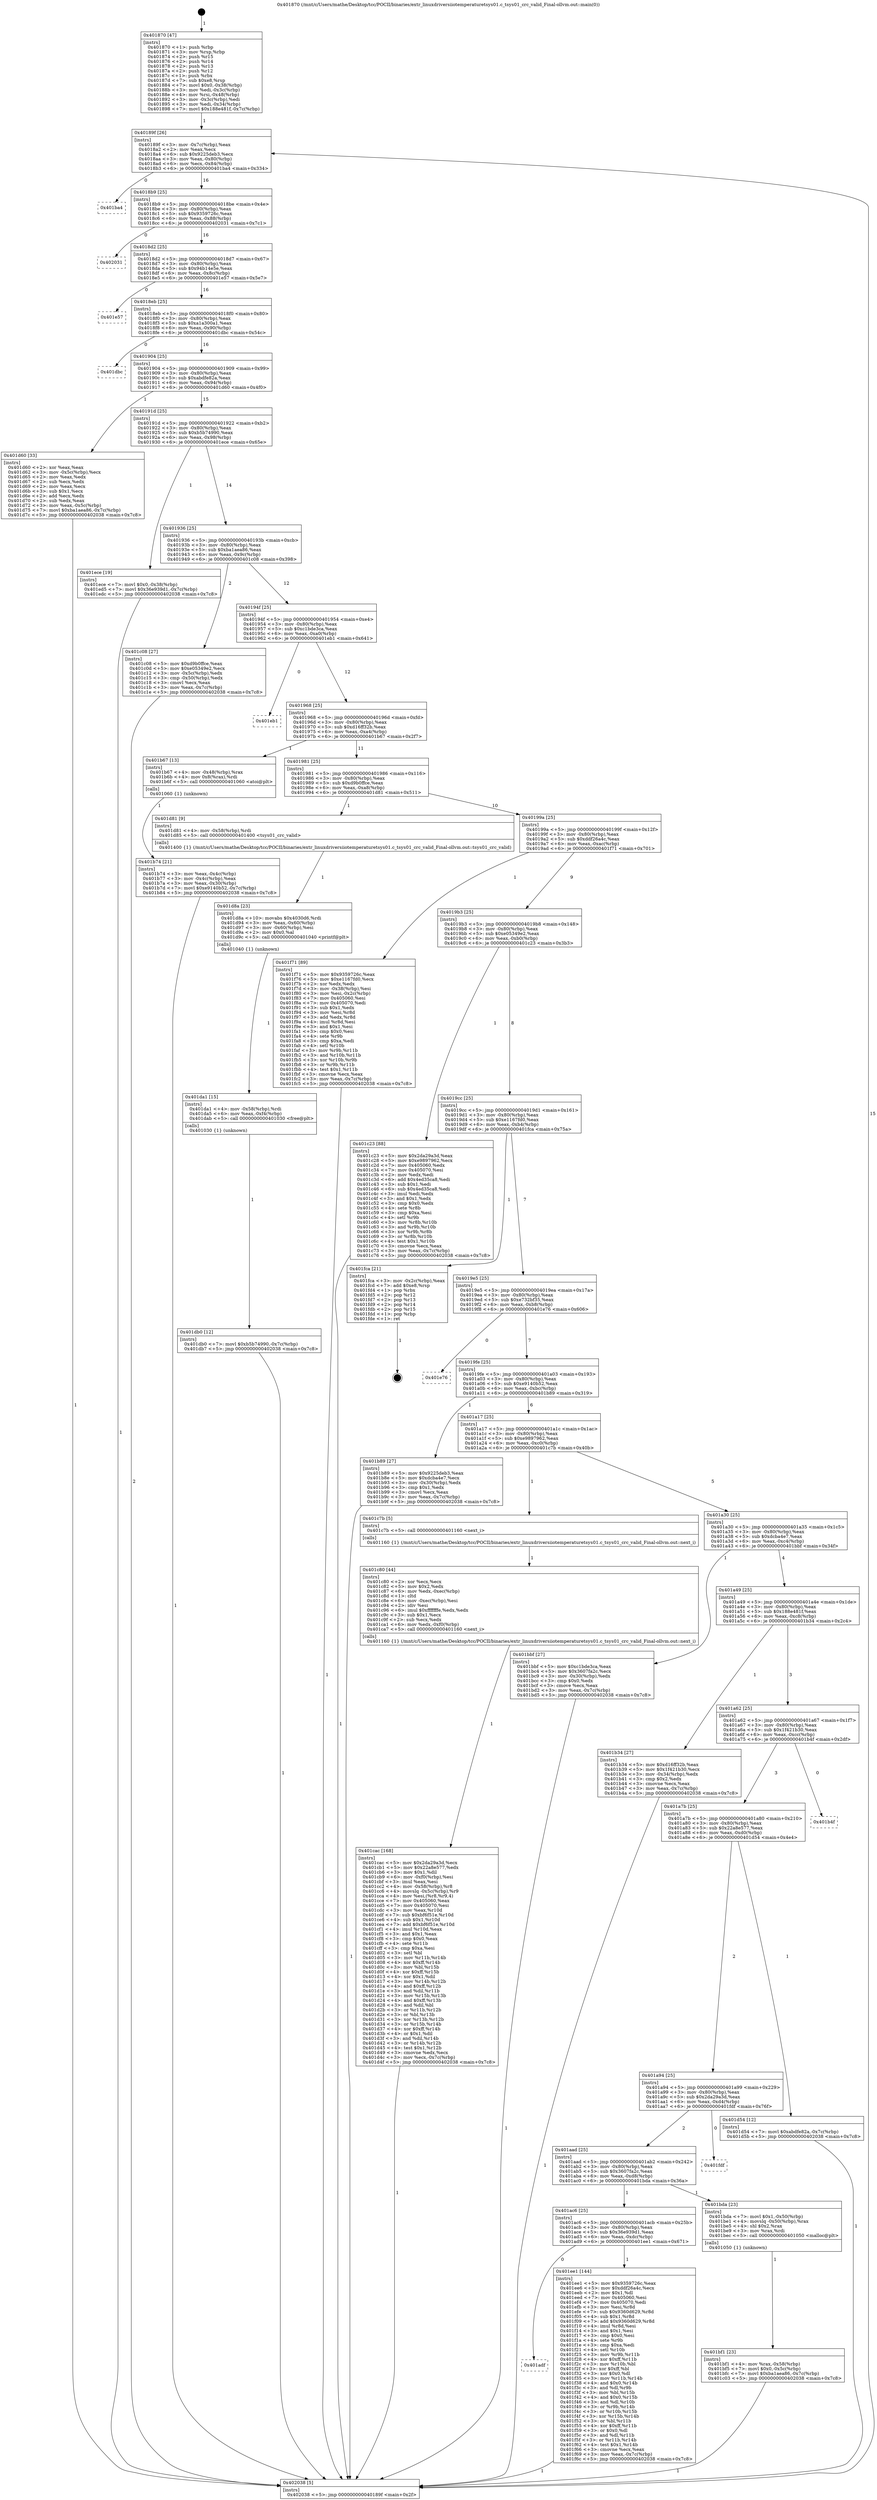 digraph "0x401870" {
  label = "0x401870 (/mnt/c/Users/mathe/Desktop/tcc/POCII/binaries/extr_linuxdriversiiotemperaturetsys01.c_tsys01_crc_valid_Final-ollvm.out::main(0))"
  labelloc = "t"
  node[shape=record]

  Entry [label="",width=0.3,height=0.3,shape=circle,fillcolor=black,style=filled]
  "0x40189f" [label="{
     0x40189f [26]\l
     | [instrs]\l
     &nbsp;&nbsp;0x40189f \<+3\>: mov -0x7c(%rbp),%eax\l
     &nbsp;&nbsp;0x4018a2 \<+2\>: mov %eax,%ecx\l
     &nbsp;&nbsp;0x4018a4 \<+6\>: sub $0x9225deb3,%ecx\l
     &nbsp;&nbsp;0x4018aa \<+3\>: mov %eax,-0x80(%rbp)\l
     &nbsp;&nbsp;0x4018ad \<+6\>: mov %ecx,-0x84(%rbp)\l
     &nbsp;&nbsp;0x4018b3 \<+6\>: je 0000000000401ba4 \<main+0x334\>\l
  }"]
  "0x401ba4" [label="{
     0x401ba4\l
  }", style=dashed]
  "0x4018b9" [label="{
     0x4018b9 [25]\l
     | [instrs]\l
     &nbsp;&nbsp;0x4018b9 \<+5\>: jmp 00000000004018be \<main+0x4e\>\l
     &nbsp;&nbsp;0x4018be \<+3\>: mov -0x80(%rbp),%eax\l
     &nbsp;&nbsp;0x4018c1 \<+5\>: sub $0x9359726c,%eax\l
     &nbsp;&nbsp;0x4018c6 \<+6\>: mov %eax,-0x88(%rbp)\l
     &nbsp;&nbsp;0x4018cc \<+6\>: je 0000000000402031 \<main+0x7c1\>\l
  }"]
  Exit [label="",width=0.3,height=0.3,shape=circle,fillcolor=black,style=filled,peripheries=2]
  "0x402031" [label="{
     0x402031\l
  }", style=dashed]
  "0x4018d2" [label="{
     0x4018d2 [25]\l
     | [instrs]\l
     &nbsp;&nbsp;0x4018d2 \<+5\>: jmp 00000000004018d7 \<main+0x67\>\l
     &nbsp;&nbsp;0x4018d7 \<+3\>: mov -0x80(%rbp),%eax\l
     &nbsp;&nbsp;0x4018da \<+5\>: sub $0x94b14e5e,%eax\l
     &nbsp;&nbsp;0x4018df \<+6\>: mov %eax,-0x8c(%rbp)\l
     &nbsp;&nbsp;0x4018e5 \<+6\>: je 0000000000401e57 \<main+0x5e7\>\l
  }"]
  "0x401adf" [label="{
     0x401adf\l
  }", style=dashed]
  "0x401e57" [label="{
     0x401e57\l
  }", style=dashed]
  "0x4018eb" [label="{
     0x4018eb [25]\l
     | [instrs]\l
     &nbsp;&nbsp;0x4018eb \<+5\>: jmp 00000000004018f0 \<main+0x80\>\l
     &nbsp;&nbsp;0x4018f0 \<+3\>: mov -0x80(%rbp),%eax\l
     &nbsp;&nbsp;0x4018f3 \<+5\>: sub $0xa1a300a1,%eax\l
     &nbsp;&nbsp;0x4018f8 \<+6\>: mov %eax,-0x90(%rbp)\l
     &nbsp;&nbsp;0x4018fe \<+6\>: je 0000000000401dbc \<main+0x54c\>\l
  }"]
  "0x401ee1" [label="{
     0x401ee1 [144]\l
     | [instrs]\l
     &nbsp;&nbsp;0x401ee1 \<+5\>: mov $0x9359726c,%eax\l
     &nbsp;&nbsp;0x401ee6 \<+5\>: mov $0xddf26a4c,%ecx\l
     &nbsp;&nbsp;0x401eeb \<+2\>: mov $0x1,%dl\l
     &nbsp;&nbsp;0x401eed \<+7\>: mov 0x405060,%esi\l
     &nbsp;&nbsp;0x401ef4 \<+7\>: mov 0x405070,%edi\l
     &nbsp;&nbsp;0x401efb \<+3\>: mov %esi,%r8d\l
     &nbsp;&nbsp;0x401efe \<+7\>: sub $0x9360d629,%r8d\l
     &nbsp;&nbsp;0x401f05 \<+4\>: sub $0x1,%r8d\l
     &nbsp;&nbsp;0x401f09 \<+7\>: add $0x9360d629,%r8d\l
     &nbsp;&nbsp;0x401f10 \<+4\>: imul %r8d,%esi\l
     &nbsp;&nbsp;0x401f14 \<+3\>: and $0x1,%esi\l
     &nbsp;&nbsp;0x401f17 \<+3\>: cmp $0x0,%esi\l
     &nbsp;&nbsp;0x401f1a \<+4\>: sete %r9b\l
     &nbsp;&nbsp;0x401f1e \<+3\>: cmp $0xa,%edi\l
     &nbsp;&nbsp;0x401f21 \<+4\>: setl %r10b\l
     &nbsp;&nbsp;0x401f25 \<+3\>: mov %r9b,%r11b\l
     &nbsp;&nbsp;0x401f28 \<+4\>: xor $0xff,%r11b\l
     &nbsp;&nbsp;0x401f2c \<+3\>: mov %r10b,%bl\l
     &nbsp;&nbsp;0x401f2f \<+3\>: xor $0xff,%bl\l
     &nbsp;&nbsp;0x401f32 \<+3\>: xor $0x0,%dl\l
     &nbsp;&nbsp;0x401f35 \<+3\>: mov %r11b,%r14b\l
     &nbsp;&nbsp;0x401f38 \<+4\>: and $0x0,%r14b\l
     &nbsp;&nbsp;0x401f3c \<+3\>: and %dl,%r9b\l
     &nbsp;&nbsp;0x401f3f \<+3\>: mov %bl,%r15b\l
     &nbsp;&nbsp;0x401f42 \<+4\>: and $0x0,%r15b\l
     &nbsp;&nbsp;0x401f46 \<+3\>: and %dl,%r10b\l
     &nbsp;&nbsp;0x401f49 \<+3\>: or %r9b,%r14b\l
     &nbsp;&nbsp;0x401f4c \<+3\>: or %r10b,%r15b\l
     &nbsp;&nbsp;0x401f4f \<+3\>: xor %r15b,%r14b\l
     &nbsp;&nbsp;0x401f52 \<+3\>: or %bl,%r11b\l
     &nbsp;&nbsp;0x401f55 \<+4\>: xor $0xff,%r11b\l
     &nbsp;&nbsp;0x401f59 \<+3\>: or $0x0,%dl\l
     &nbsp;&nbsp;0x401f5c \<+3\>: and %dl,%r11b\l
     &nbsp;&nbsp;0x401f5f \<+3\>: or %r11b,%r14b\l
     &nbsp;&nbsp;0x401f62 \<+4\>: test $0x1,%r14b\l
     &nbsp;&nbsp;0x401f66 \<+3\>: cmovne %ecx,%eax\l
     &nbsp;&nbsp;0x401f69 \<+3\>: mov %eax,-0x7c(%rbp)\l
     &nbsp;&nbsp;0x401f6c \<+5\>: jmp 0000000000402038 \<main+0x7c8\>\l
  }"]
  "0x401dbc" [label="{
     0x401dbc\l
  }", style=dashed]
  "0x401904" [label="{
     0x401904 [25]\l
     | [instrs]\l
     &nbsp;&nbsp;0x401904 \<+5\>: jmp 0000000000401909 \<main+0x99\>\l
     &nbsp;&nbsp;0x401909 \<+3\>: mov -0x80(%rbp),%eax\l
     &nbsp;&nbsp;0x40190c \<+5\>: sub $0xabdfe82a,%eax\l
     &nbsp;&nbsp;0x401911 \<+6\>: mov %eax,-0x94(%rbp)\l
     &nbsp;&nbsp;0x401917 \<+6\>: je 0000000000401d60 \<main+0x4f0\>\l
  }"]
  "0x401db0" [label="{
     0x401db0 [12]\l
     | [instrs]\l
     &nbsp;&nbsp;0x401db0 \<+7\>: movl $0xb5b74990,-0x7c(%rbp)\l
     &nbsp;&nbsp;0x401db7 \<+5\>: jmp 0000000000402038 \<main+0x7c8\>\l
  }"]
  "0x401d60" [label="{
     0x401d60 [33]\l
     | [instrs]\l
     &nbsp;&nbsp;0x401d60 \<+2\>: xor %eax,%eax\l
     &nbsp;&nbsp;0x401d62 \<+3\>: mov -0x5c(%rbp),%ecx\l
     &nbsp;&nbsp;0x401d65 \<+2\>: mov %eax,%edx\l
     &nbsp;&nbsp;0x401d67 \<+2\>: sub %ecx,%edx\l
     &nbsp;&nbsp;0x401d69 \<+2\>: mov %eax,%ecx\l
     &nbsp;&nbsp;0x401d6b \<+3\>: sub $0x1,%ecx\l
     &nbsp;&nbsp;0x401d6e \<+2\>: add %ecx,%edx\l
     &nbsp;&nbsp;0x401d70 \<+2\>: sub %edx,%eax\l
     &nbsp;&nbsp;0x401d72 \<+3\>: mov %eax,-0x5c(%rbp)\l
     &nbsp;&nbsp;0x401d75 \<+7\>: movl $0xba1aea86,-0x7c(%rbp)\l
     &nbsp;&nbsp;0x401d7c \<+5\>: jmp 0000000000402038 \<main+0x7c8\>\l
  }"]
  "0x40191d" [label="{
     0x40191d [25]\l
     | [instrs]\l
     &nbsp;&nbsp;0x40191d \<+5\>: jmp 0000000000401922 \<main+0xb2\>\l
     &nbsp;&nbsp;0x401922 \<+3\>: mov -0x80(%rbp),%eax\l
     &nbsp;&nbsp;0x401925 \<+5\>: sub $0xb5b74990,%eax\l
     &nbsp;&nbsp;0x40192a \<+6\>: mov %eax,-0x98(%rbp)\l
     &nbsp;&nbsp;0x401930 \<+6\>: je 0000000000401ece \<main+0x65e\>\l
  }"]
  "0x401da1" [label="{
     0x401da1 [15]\l
     | [instrs]\l
     &nbsp;&nbsp;0x401da1 \<+4\>: mov -0x58(%rbp),%rdi\l
     &nbsp;&nbsp;0x401da5 \<+6\>: mov %eax,-0xf4(%rbp)\l
     &nbsp;&nbsp;0x401dab \<+5\>: call 0000000000401030 \<free@plt\>\l
     | [calls]\l
     &nbsp;&nbsp;0x401030 \{1\} (unknown)\l
  }"]
  "0x401ece" [label="{
     0x401ece [19]\l
     | [instrs]\l
     &nbsp;&nbsp;0x401ece \<+7\>: movl $0x0,-0x38(%rbp)\l
     &nbsp;&nbsp;0x401ed5 \<+7\>: movl $0x36e939d1,-0x7c(%rbp)\l
     &nbsp;&nbsp;0x401edc \<+5\>: jmp 0000000000402038 \<main+0x7c8\>\l
  }"]
  "0x401936" [label="{
     0x401936 [25]\l
     | [instrs]\l
     &nbsp;&nbsp;0x401936 \<+5\>: jmp 000000000040193b \<main+0xcb\>\l
     &nbsp;&nbsp;0x40193b \<+3\>: mov -0x80(%rbp),%eax\l
     &nbsp;&nbsp;0x40193e \<+5\>: sub $0xba1aea86,%eax\l
     &nbsp;&nbsp;0x401943 \<+6\>: mov %eax,-0x9c(%rbp)\l
     &nbsp;&nbsp;0x401949 \<+6\>: je 0000000000401c08 \<main+0x398\>\l
  }"]
  "0x401d8a" [label="{
     0x401d8a [23]\l
     | [instrs]\l
     &nbsp;&nbsp;0x401d8a \<+10\>: movabs $0x4030d6,%rdi\l
     &nbsp;&nbsp;0x401d94 \<+3\>: mov %eax,-0x60(%rbp)\l
     &nbsp;&nbsp;0x401d97 \<+3\>: mov -0x60(%rbp),%esi\l
     &nbsp;&nbsp;0x401d9a \<+2\>: mov $0x0,%al\l
     &nbsp;&nbsp;0x401d9c \<+5\>: call 0000000000401040 \<printf@plt\>\l
     | [calls]\l
     &nbsp;&nbsp;0x401040 \{1\} (unknown)\l
  }"]
  "0x401c08" [label="{
     0x401c08 [27]\l
     | [instrs]\l
     &nbsp;&nbsp;0x401c08 \<+5\>: mov $0xd9b0ffce,%eax\l
     &nbsp;&nbsp;0x401c0d \<+5\>: mov $0xe05349e2,%ecx\l
     &nbsp;&nbsp;0x401c12 \<+3\>: mov -0x5c(%rbp),%edx\l
     &nbsp;&nbsp;0x401c15 \<+3\>: cmp -0x50(%rbp),%edx\l
     &nbsp;&nbsp;0x401c18 \<+3\>: cmovl %ecx,%eax\l
     &nbsp;&nbsp;0x401c1b \<+3\>: mov %eax,-0x7c(%rbp)\l
     &nbsp;&nbsp;0x401c1e \<+5\>: jmp 0000000000402038 \<main+0x7c8\>\l
  }"]
  "0x40194f" [label="{
     0x40194f [25]\l
     | [instrs]\l
     &nbsp;&nbsp;0x40194f \<+5\>: jmp 0000000000401954 \<main+0xe4\>\l
     &nbsp;&nbsp;0x401954 \<+3\>: mov -0x80(%rbp),%eax\l
     &nbsp;&nbsp;0x401957 \<+5\>: sub $0xc1bde3ca,%eax\l
     &nbsp;&nbsp;0x40195c \<+6\>: mov %eax,-0xa0(%rbp)\l
     &nbsp;&nbsp;0x401962 \<+6\>: je 0000000000401eb1 \<main+0x641\>\l
  }"]
  "0x401cac" [label="{
     0x401cac [168]\l
     | [instrs]\l
     &nbsp;&nbsp;0x401cac \<+5\>: mov $0x2da29a3d,%ecx\l
     &nbsp;&nbsp;0x401cb1 \<+5\>: mov $0x22a8e577,%edx\l
     &nbsp;&nbsp;0x401cb6 \<+3\>: mov $0x1,%dil\l
     &nbsp;&nbsp;0x401cb9 \<+6\>: mov -0xf0(%rbp),%esi\l
     &nbsp;&nbsp;0x401cbf \<+3\>: imul %eax,%esi\l
     &nbsp;&nbsp;0x401cc2 \<+4\>: mov -0x58(%rbp),%r8\l
     &nbsp;&nbsp;0x401cc6 \<+4\>: movslq -0x5c(%rbp),%r9\l
     &nbsp;&nbsp;0x401cca \<+4\>: mov %esi,(%r8,%r9,4)\l
     &nbsp;&nbsp;0x401cce \<+7\>: mov 0x405060,%eax\l
     &nbsp;&nbsp;0x401cd5 \<+7\>: mov 0x405070,%esi\l
     &nbsp;&nbsp;0x401cdc \<+3\>: mov %eax,%r10d\l
     &nbsp;&nbsp;0x401cdf \<+7\>: sub $0xbf6f51e,%r10d\l
     &nbsp;&nbsp;0x401ce6 \<+4\>: sub $0x1,%r10d\l
     &nbsp;&nbsp;0x401cea \<+7\>: add $0xbf6f51e,%r10d\l
     &nbsp;&nbsp;0x401cf1 \<+4\>: imul %r10d,%eax\l
     &nbsp;&nbsp;0x401cf5 \<+3\>: and $0x1,%eax\l
     &nbsp;&nbsp;0x401cf8 \<+3\>: cmp $0x0,%eax\l
     &nbsp;&nbsp;0x401cfb \<+4\>: sete %r11b\l
     &nbsp;&nbsp;0x401cff \<+3\>: cmp $0xa,%esi\l
     &nbsp;&nbsp;0x401d02 \<+3\>: setl %bl\l
     &nbsp;&nbsp;0x401d05 \<+3\>: mov %r11b,%r14b\l
     &nbsp;&nbsp;0x401d08 \<+4\>: xor $0xff,%r14b\l
     &nbsp;&nbsp;0x401d0c \<+3\>: mov %bl,%r15b\l
     &nbsp;&nbsp;0x401d0f \<+4\>: xor $0xff,%r15b\l
     &nbsp;&nbsp;0x401d13 \<+4\>: xor $0x1,%dil\l
     &nbsp;&nbsp;0x401d17 \<+3\>: mov %r14b,%r12b\l
     &nbsp;&nbsp;0x401d1a \<+4\>: and $0xff,%r12b\l
     &nbsp;&nbsp;0x401d1e \<+3\>: and %dil,%r11b\l
     &nbsp;&nbsp;0x401d21 \<+3\>: mov %r15b,%r13b\l
     &nbsp;&nbsp;0x401d24 \<+4\>: and $0xff,%r13b\l
     &nbsp;&nbsp;0x401d28 \<+3\>: and %dil,%bl\l
     &nbsp;&nbsp;0x401d2b \<+3\>: or %r11b,%r12b\l
     &nbsp;&nbsp;0x401d2e \<+3\>: or %bl,%r13b\l
     &nbsp;&nbsp;0x401d31 \<+3\>: xor %r13b,%r12b\l
     &nbsp;&nbsp;0x401d34 \<+3\>: or %r15b,%r14b\l
     &nbsp;&nbsp;0x401d37 \<+4\>: xor $0xff,%r14b\l
     &nbsp;&nbsp;0x401d3b \<+4\>: or $0x1,%dil\l
     &nbsp;&nbsp;0x401d3f \<+3\>: and %dil,%r14b\l
     &nbsp;&nbsp;0x401d42 \<+3\>: or %r14b,%r12b\l
     &nbsp;&nbsp;0x401d45 \<+4\>: test $0x1,%r12b\l
     &nbsp;&nbsp;0x401d49 \<+3\>: cmovne %edx,%ecx\l
     &nbsp;&nbsp;0x401d4c \<+3\>: mov %ecx,-0x7c(%rbp)\l
     &nbsp;&nbsp;0x401d4f \<+5\>: jmp 0000000000402038 \<main+0x7c8\>\l
  }"]
  "0x401eb1" [label="{
     0x401eb1\l
  }", style=dashed]
  "0x401968" [label="{
     0x401968 [25]\l
     | [instrs]\l
     &nbsp;&nbsp;0x401968 \<+5\>: jmp 000000000040196d \<main+0xfd\>\l
     &nbsp;&nbsp;0x40196d \<+3\>: mov -0x80(%rbp),%eax\l
     &nbsp;&nbsp;0x401970 \<+5\>: sub $0xd16ff32b,%eax\l
     &nbsp;&nbsp;0x401975 \<+6\>: mov %eax,-0xa4(%rbp)\l
     &nbsp;&nbsp;0x40197b \<+6\>: je 0000000000401b67 \<main+0x2f7\>\l
  }"]
  "0x401c80" [label="{
     0x401c80 [44]\l
     | [instrs]\l
     &nbsp;&nbsp;0x401c80 \<+2\>: xor %ecx,%ecx\l
     &nbsp;&nbsp;0x401c82 \<+5\>: mov $0x2,%edx\l
     &nbsp;&nbsp;0x401c87 \<+6\>: mov %edx,-0xec(%rbp)\l
     &nbsp;&nbsp;0x401c8d \<+1\>: cltd\l
     &nbsp;&nbsp;0x401c8e \<+6\>: mov -0xec(%rbp),%esi\l
     &nbsp;&nbsp;0x401c94 \<+2\>: idiv %esi\l
     &nbsp;&nbsp;0x401c96 \<+6\>: imul $0xfffffffe,%edx,%edx\l
     &nbsp;&nbsp;0x401c9c \<+3\>: sub $0x1,%ecx\l
     &nbsp;&nbsp;0x401c9f \<+2\>: sub %ecx,%edx\l
     &nbsp;&nbsp;0x401ca1 \<+6\>: mov %edx,-0xf0(%rbp)\l
     &nbsp;&nbsp;0x401ca7 \<+5\>: call 0000000000401160 \<next_i\>\l
     | [calls]\l
     &nbsp;&nbsp;0x401160 \{1\} (/mnt/c/Users/mathe/Desktop/tcc/POCII/binaries/extr_linuxdriversiiotemperaturetsys01.c_tsys01_crc_valid_Final-ollvm.out::next_i)\l
  }"]
  "0x401b67" [label="{
     0x401b67 [13]\l
     | [instrs]\l
     &nbsp;&nbsp;0x401b67 \<+4\>: mov -0x48(%rbp),%rax\l
     &nbsp;&nbsp;0x401b6b \<+4\>: mov 0x8(%rax),%rdi\l
     &nbsp;&nbsp;0x401b6f \<+5\>: call 0000000000401060 \<atoi@plt\>\l
     | [calls]\l
     &nbsp;&nbsp;0x401060 \{1\} (unknown)\l
  }"]
  "0x401981" [label="{
     0x401981 [25]\l
     | [instrs]\l
     &nbsp;&nbsp;0x401981 \<+5\>: jmp 0000000000401986 \<main+0x116\>\l
     &nbsp;&nbsp;0x401986 \<+3\>: mov -0x80(%rbp),%eax\l
     &nbsp;&nbsp;0x401989 \<+5\>: sub $0xd9b0ffce,%eax\l
     &nbsp;&nbsp;0x40198e \<+6\>: mov %eax,-0xa8(%rbp)\l
     &nbsp;&nbsp;0x401994 \<+6\>: je 0000000000401d81 \<main+0x511\>\l
  }"]
  "0x401bf1" [label="{
     0x401bf1 [23]\l
     | [instrs]\l
     &nbsp;&nbsp;0x401bf1 \<+4\>: mov %rax,-0x58(%rbp)\l
     &nbsp;&nbsp;0x401bf5 \<+7\>: movl $0x0,-0x5c(%rbp)\l
     &nbsp;&nbsp;0x401bfc \<+7\>: movl $0xba1aea86,-0x7c(%rbp)\l
     &nbsp;&nbsp;0x401c03 \<+5\>: jmp 0000000000402038 \<main+0x7c8\>\l
  }"]
  "0x401d81" [label="{
     0x401d81 [9]\l
     | [instrs]\l
     &nbsp;&nbsp;0x401d81 \<+4\>: mov -0x58(%rbp),%rdi\l
     &nbsp;&nbsp;0x401d85 \<+5\>: call 0000000000401400 \<tsys01_crc_valid\>\l
     | [calls]\l
     &nbsp;&nbsp;0x401400 \{1\} (/mnt/c/Users/mathe/Desktop/tcc/POCII/binaries/extr_linuxdriversiiotemperaturetsys01.c_tsys01_crc_valid_Final-ollvm.out::tsys01_crc_valid)\l
  }"]
  "0x40199a" [label="{
     0x40199a [25]\l
     | [instrs]\l
     &nbsp;&nbsp;0x40199a \<+5\>: jmp 000000000040199f \<main+0x12f\>\l
     &nbsp;&nbsp;0x40199f \<+3\>: mov -0x80(%rbp),%eax\l
     &nbsp;&nbsp;0x4019a2 \<+5\>: sub $0xddf26a4c,%eax\l
     &nbsp;&nbsp;0x4019a7 \<+6\>: mov %eax,-0xac(%rbp)\l
     &nbsp;&nbsp;0x4019ad \<+6\>: je 0000000000401f71 \<main+0x701\>\l
  }"]
  "0x401ac6" [label="{
     0x401ac6 [25]\l
     | [instrs]\l
     &nbsp;&nbsp;0x401ac6 \<+5\>: jmp 0000000000401acb \<main+0x25b\>\l
     &nbsp;&nbsp;0x401acb \<+3\>: mov -0x80(%rbp),%eax\l
     &nbsp;&nbsp;0x401ace \<+5\>: sub $0x36e939d1,%eax\l
     &nbsp;&nbsp;0x401ad3 \<+6\>: mov %eax,-0xdc(%rbp)\l
     &nbsp;&nbsp;0x401ad9 \<+6\>: je 0000000000401ee1 \<main+0x671\>\l
  }"]
  "0x401f71" [label="{
     0x401f71 [89]\l
     | [instrs]\l
     &nbsp;&nbsp;0x401f71 \<+5\>: mov $0x9359726c,%eax\l
     &nbsp;&nbsp;0x401f76 \<+5\>: mov $0xe1167fd0,%ecx\l
     &nbsp;&nbsp;0x401f7b \<+2\>: xor %edx,%edx\l
     &nbsp;&nbsp;0x401f7d \<+3\>: mov -0x38(%rbp),%esi\l
     &nbsp;&nbsp;0x401f80 \<+3\>: mov %esi,-0x2c(%rbp)\l
     &nbsp;&nbsp;0x401f83 \<+7\>: mov 0x405060,%esi\l
     &nbsp;&nbsp;0x401f8a \<+7\>: mov 0x405070,%edi\l
     &nbsp;&nbsp;0x401f91 \<+3\>: sub $0x1,%edx\l
     &nbsp;&nbsp;0x401f94 \<+3\>: mov %esi,%r8d\l
     &nbsp;&nbsp;0x401f97 \<+3\>: add %edx,%r8d\l
     &nbsp;&nbsp;0x401f9a \<+4\>: imul %r8d,%esi\l
     &nbsp;&nbsp;0x401f9e \<+3\>: and $0x1,%esi\l
     &nbsp;&nbsp;0x401fa1 \<+3\>: cmp $0x0,%esi\l
     &nbsp;&nbsp;0x401fa4 \<+4\>: sete %r9b\l
     &nbsp;&nbsp;0x401fa8 \<+3\>: cmp $0xa,%edi\l
     &nbsp;&nbsp;0x401fab \<+4\>: setl %r10b\l
     &nbsp;&nbsp;0x401faf \<+3\>: mov %r9b,%r11b\l
     &nbsp;&nbsp;0x401fb2 \<+3\>: and %r10b,%r11b\l
     &nbsp;&nbsp;0x401fb5 \<+3\>: xor %r10b,%r9b\l
     &nbsp;&nbsp;0x401fb8 \<+3\>: or %r9b,%r11b\l
     &nbsp;&nbsp;0x401fbb \<+4\>: test $0x1,%r11b\l
     &nbsp;&nbsp;0x401fbf \<+3\>: cmovne %ecx,%eax\l
     &nbsp;&nbsp;0x401fc2 \<+3\>: mov %eax,-0x7c(%rbp)\l
     &nbsp;&nbsp;0x401fc5 \<+5\>: jmp 0000000000402038 \<main+0x7c8\>\l
  }"]
  "0x4019b3" [label="{
     0x4019b3 [25]\l
     | [instrs]\l
     &nbsp;&nbsp;0x4019b3 \<+5\>: jmp 00000000004019b8 \<main+0x148\>\l
     &nbsp;&nbsp;0x4019b8 \<+3\>: mov -0x80(%rbp),%eax\l
     &nbsp;&nbsp;0x4019bb \<+5\>: sub $0xe05349e2,%eax\l
     &nbsp;&nbsp;0x4019c0 \<+6\>: mov %eax,-0xb0(%rbp)\l
     &nbsp;&nbsp;0x4019c6 \<+6\>: je 0000000000401c23 \<main+0x3b3\>\l
  }"]
  "0x401bda" [label="{
     0x401bda [23]\l
     | [instrs]\l
     &nbsp;&nbsp;0x401bda \<+7\>: movl $0x1,-0x50(%rbp)\l
     &nbsp;&nbsp;0x401be1 \<+4\>: movslq -0x50(%rbp),%rax\l
     &nbsp;&nbsp;0x401be5 \<+4\>: shl $0x2,%rax\l
     &nbsp;&nbsp;0x401be9 \<+3\>: mov %rax,%rdi\l
     &nbsp;&nbsp;0x401bec \<+5\>: call 0000000000401050 \<malloc@plt\>\l
     | [calls]\l
     &nbsp;&nbsp;0x401050 \{1\} (unknown)\l
  }"]
  "0x401c23" [label="{
     0x401c23 [88]\l
     | [instrs]\l
     &nbsp;&nbsp;0x401c23 \<+5\>: mov $0x2da29a3d,%eax\l
     &nbsp;&nbsp;0x401c28 \<+5\>: mov $0xe9897962,%ecx\l
     &nbsp;&nbsp;0x401c2d \<+7\>: mov 0x405060,%edx\l
     &nbsp;&nbsp;0x401c34 \<+7\>: mov 0x405070,%esi\l
     &nbsp;&nbsp;0x401c3b \<+2\>: mov %edx,%edi\l
     &nbsp;&nbsp;0x401c3d \<+6\>: add $0x4ed35ca8,%edi\l
     &nbsp;&nbsp;0x401c43 \<+3\>: sub $0x1,%edi\l
     &nbsp;&nbsp;0x401c46 \<+6\>: sub $0x4ed35ca8,%edi\l
     &nbsp;&nbsp;0x401c4c \<+3\>: imul %edi,%edx\l
     &nbsp;&nbsp;0x401c4f \<+3\>: and $0x1,%edx\l
     &nbsp;&nbsp;0x401c52 \<+3\>: cmp $0x0,%edx\l
     &nbsp;&nbsp;0x401c55 \<+4\>: sete %r8b\l
     &nbsp;&nbsp;0x401c59 \<+3\>: cmp $0xa,%esi\l
     &nbsp;&nbsp;0x401c5c \<+4\>: setl %r9b\l
     &nbsp;&nbsp;0x401c60 \<+3\>: mov %r8b,%r10b\l
     &nbsp;&nbsp;0x401c63 \<+3\>: and %r9b,%r10b\l
     &nbsp;&nbsp;0x401c66 \<+3\>: xor %r9b,%r8b\l
     &nbsp;&nbsp;0x401c69 \<+3\>: or %r8b,%r10b\l
     &nbsp;&nbsp;0x401c6c \<+4\>: test $0x1,%r10b\l
     &nbsp;&nbsp;0x401c70 \<+3\>: cmovne %ecx,%eax\l
     &nbsp;&nbsp;0x401c73 \<+3\>: mov %eax,-0x7c(%rbp)\l
     &nbsp;&nbsp;0x401c76 \<+5\>: jmp 0000000000402038 \<main+0x7c8\>\l
  }"]
  "0x4019cc" [label="{
     0x4019cc [25]\l
     | [instrs]\l
     &nbsp;&nbsp;0x4019cc \<+5\>: jmp 00000000004019d1 \<main+0x161\>\l
     &nbsp;&nbsp;0x4019d1 \<+3\>: mov -0x80(%rbp),%eax\l
     &nbsp;&nbsp;0x4019d4 \<+5\>: sub $0xe1167fd0,%eax\l
     &nbsp;&nbsp;0x4019d9 \<+6\>: mov %eax,-0xb4(%rbp)\l
     &nbsp;&nbsp;0x4019df \<+6\>: je 0000000000401fca \<main+0x75a\>\l
  }"]
  "0x401aad" [label="{
     0x401aad [25]\l
     | [instrs]\l
     &nbsp;&nbsp;0x401aad \<+5\>: jmp 0000000000401ab2 \<main+0x242\>\l
     &nbsp;&nbsp;0x401ab2 \<+3\>: mov -0x80(%rbp),%eax\l
     &nbsp;&nbsp;0x401ab5 \<+5\>: sub $0x3607fa2c,%eax\l
     &nbsp;&nbsp;0x401aba \<+6\>: mov %eax,-0xd8(%rbp)\l
     &nbsp;&nbsp;0x401ac0 \<+6\>: je 0000000000401bda \<main+0x36a\>\l
  }"]
  "0x401fca" [label="{
     0x401fca [21]\l
     | [instrs]\l
     &nbsp;&nbsp;0x401fca \<+3\>: mov -0x2c(%rbp),%eax\l
     &nbsp;&nbsp;0x401fcd \<+7\>: add $0xe8,%rsp\l
     &nbsp;&nbsp;0x401fd4 \<+1\>: pop %rbx\l
     &nbsp;&nbsp;0x401fd5 \<+2\>: pop %r12\l
     &nbsp;&nbsp;0x401fd7 \<+2\>: pop %r13\l
     &nbsp;&nbsp;0x401fd9 \<+2\>: pop %r14\l
     &nbsp;&nbsp;0x401fdb \<+2\>: pop %r15\l
     &nbsp;&nbsp;0x401fdd \<+1\>: pop %rbp\l
     &nbsp;&nbsp;0x401fde \<+1\>: ret\l
  }"]
  "0x4019e5" [label="{
     0x4019e5 [25]\l
     | [instrs]\l
     &nbsp;&nbsp;0x4019e5 \<+5\>: jmp 00000000004019ea \<main+0x17a\>\l
     &nbsp;&nbsp;0x4019ea \<+3\>: mov -0x80(%rbp),%eax\l
     &nbsp;&nbsp;0x4019ed \<+5\>: sub $0xe732bf35,%eax\l
     &nbsp;&nbsp;0x4019f2 \<+6\>: mov %eax,-0xb8(%rbp)\l
     &nbsp;&nbsp;0x4019f8 \<+6\>: je 0000000000401e76 \<main+0x606\>\l
  }"]
  "0x401fdf" [label="{
     0x401fdf\l
  }", style=dashed]
  "0x401e76" [label="{
     0x401e76\l
  }", style=dashed]
  "0x4019fe" [label="{
     0x4019fe [25]\l
     | [instrs]\l
     &nbsp;&nbsp;0x4019fe \<+5\>: jmp 0000000000401a03 \<main+0x193\>\l
     &nbsp;&nbsp;0x401a03 \<+3\>: mov -0x80(%rbp),%eax\l
     &nbsp;&nbsp;0x401a06 \<+5\>: sub $0xe9140b52,%eax\l
     &nbsp;&nbsp;0x401a0b \<+6\>: mov %eax,-0xbc(%rbp)\l
     &nbsp;&nbsp;0x401a11 \<+6\>: je 0000000000401b89 \<main+0x319\>\l
  }"]
  "0x401a94" [label="{
     0x401a94 [25]\l
     | [instrs]\l
     &nbsp;&nbsp;0x401a94 \<+5\>: jmp 0000000000401a99 \<main+0x229\>\l
     &nbsp;&nbsp;0x401a99 \<+3\>: mov -0x80(%rbp),%eax\l
     &nbsp;&nbsp;0x401a9c \<+5\>: sub $0x2da29a3d,%eax\l
     &nbsp;&nbsp;0x401aa1 \<+6\>: mov %eax,-0xd4(%rbp)\l
     &nbsp;&nbsp;0x401aa7 \<+6\>: je 0000000000401fdf \<main+0x76f\>\l
  }"]
  "0x401b89" [label="{
     0x401b89 [27]\l
     | [instrs]\l
     &nbsp;&nbsp;0x401b89 \<+5\>: mov $0x9225deb3,%eax\l
     &nbsp;&nbsp;0x401b8e \<+5\>: mov $0xdcba4e7,%ecx\l
     &nbsp;&nbsp;0x401b93 \<+3\>: mov -0x30(%rbp),%edx\l
     &nbsp;&nbsp;0x401b96 \<+3\>: cmp $0x1,%edx\l
     &nbsp;&nbsp;0x401b99 \<+3\>: cmovl %ecx,%eax\l
     &nbsp;&nbsp;0x401b9c \<+3\>: mov %eax,-0x7c(%rbp)\l
     &nbsp;&nbsp;0x401b9f \<+5\>: jmp 0000000000402038 \<main+0x7c8\>\l
  }"]
  "0x401a17" [label="{
     0x401a17 [25]\l
     | [instrs]\l
     &nbsp;&nbsp;0x401a17 \<+5\>: jmp 0000000000401a1c \<main+0x1ac\>\l
     &nbsp;&nbsp;0x401a1c \<+3\>: mov -0x80(%rbp),%eax\l
     &nbsp;&nbsp;0x401a1f \<+5\>: sub $0xe9897962,%eax\l
     &nbsp;&nbsp;0x401a24 \<+6\>: mov %eax,-0xc0(%rbp)\l
     &nbsp;&nbsp;0x401a2a \<+6\>: je 0000000000401c7b \<main+0x40b\>\l
  }"]
  "0x401d54" [label="{
     0x401d54 [12]\l
     | [instrs]\l
     &nbsp;&nbsp;0x401d54 \<+7\>: movl $0xabdfe82a,-0x7c(%rbp)\l
     &nbsp;&nbsp;0x401d5b \<+5\>: jmp 0000000000402038 \<main+0x7c8\>\l
  }"]
  "0x401c7b" [label="{
     0x401c7b [5]\l
     | [instrs]\l
     &nbsp;&nbsp;0x401c7b \<+5\>: call 0000000000401160 \<next_i\>\l
     | [calls]\l
     &nbsp;&nbsp;0x401160 \{1\} (/mnt/c/Users/mathe/Desktop/tcc/POCII/binaries/extr_linuxdriversiiotemperaturetsys01.c_tsys01_crc_valid_Final-ollvm.out::next_i)\l
  }"]
  "0x401a30" [label="{
     0x401a30 [25]\l
     | [instrs]\l
     &nbsp;&nbsp;0x401a30 \<+5\>: jmp 0000000000401a35 \<main+0x1c5\>\l
     &nbsp;&nbsp;0x401a35 \<+3\>: mov -0x80(%rbp),%eax\l
     &nbsp;&nbsp;0x401a38 \<+5\>: sub $0xdcba4e7,%eax\l
     &nbsp;&nbsp;0x401a3d \<+6\>: mov %eax,-0xc4(%rbp)\l
     &nbsp;&nbsp;0x401a43 \<+6\>: je 0000000000401bbf \<main+0x34f\>\l
  }"]
  "0x401a7b" [label="{
     0x401a7b [25]\l
     | [instrs]\l
     &nbsp;&nbsp;0x401a7b \<+5\>: jmp 0000000000401a80 \<main+0x210\>\l
     &nbsp;&nbsp;0x401a80 \<+3\>: mov -0x80(%rbp),%eax\l
     &nbsp;&nbsp;0x401a83 \<+5\>: sub $0x22a8e577,%eax\l
     &nbsp;&nbsp;0x401a88 \<+6\>: mov %eax,-0xd0(%rbp)\l
     &nbsp;&nbsp;0x401a8e \<+6\>: je 0000000000401d54 \<main+0x4e4\>\l
  }"]
  "0x401bbf" [label="{
     0x401bbf [27]\l
     | [instrs]\l
     &nbsp;&nbsp;0x401bbf \<+5\>: mov $0xc1bde3ca,%eax\l
     &nbsp;&nbsp;0x401bc4 \<+5\>: mov $0x3607fa2c,%ecx\l
     &nbsp;&nbsp;0x401bc9 \<+3\>: mov -0x30(%rbp),%edx\l
     &nbsp;&nbsp;0x401bcc \<+3\>: cmp $0x0,%edx\l
     &nbsp;&nbsp;0x401bcf \<+3\>: cmove %ecx,%eax\l
     &nbsp;&nbsp;0x401bd2 \<+3\>: mov %eax,-0x7c(%rbp)\l
     &nbsp;&nbsp;0x401bd5 \<+5\>: jmp 0000000000402038 \<main+0x7c8\>\l
  }"]
  "0x401a49" [label="{
     0x401a49 [25]\l
     | [instrs]\l
     &nbsp;&nbsp;0x401a49 \<+5\>: jmp 0000000000401a4e \<main+0x1de\>\l
     &nbsp;&nbsp;0x401a4e \<+3\>: mov -0x80(%rbp),%eax\l
     &nbsp;&nbsp;0x401a51 \<+5\>: sub $0x188e481f,%eax\l
     &nbsp;&nbsp;0x401a56 \<+6\>: mov %eax,-0xc8(%rbp)\l
     &nbsp;&nbsp;0x401a5c \<+6\>: je 0000000000401b34 \<main+0x2c4\>\l
  }"]
  "0x401b4f" [label="{
     0x401b4f\l
  }", style=dashed]
  "0x401b34" [label="{
     0x401b34 [27]\l
     | [instrs]\l
     &nbsp;&nbsp;0x401b34 \<+5\>: mov $0xd16ff32b,%eax\l
     &nbsp;&nbsp;0x401b39 \<+5\>: mov $0x1f421b30,%ecx\l
     &nbsp;&nbsp;0x401b3e \<+3\>: mov -0x34(%rbp),%edx\l
     &nbsp;&nbsp;0x401b41 \<+3\>: cmp $0x2,%edx\l
     &nbsp;&nbsp;0x401b44 \<+3\>: cmovne %ecx,%eax\l
     &nbsp;&nbsp;0x401b47 \<+3\>: mov %eax,-0x7c(%rbp)\l
     &nbsp;&nbsp;0x401b4a \<+5\>: jmp 0000000000402038 \<main+0x7c8\>\l
  }"]
  "0x401a62" [label="{
     0x401a62 [25]\l
     | [instrs]\l
     &nbsp;&nbsp;0x401a62 \<+5\>: jmp 0000000000401a67 \<main+0x1f7\>\l
     &nbsp;&nbsp;0x401a67 \<+3\>: mov -0x80(%rbp),%eax\l
     &nbsp;&nbsp;0x401a6a \<+5\>: sub $0x1f421b30,%eax\l
     &nbsp;&nbsp;0x401a6f \<+6\>: mov %eax,-0xcc(%rbp)\l
     &nbsp;&nbsp;0x401a75 \<+6\>: je 0000000000401b4f \<main+0x2df\>\l
  }"]
  "0x402038" [label="{
     0x402038 [5]\l
     | [instrs]\l
     &nbsp;&nbsp;0x402038 \<+5\>: jmp 000000000040189f \<main+0x2f\>\l
  }"]
  "0x401870" [label="{
     0x401870 [47]\l
     | [instrs]\l
     &nbsp;&nbsp;0x401870 \<+1\>: push %rbp\l
     &nbsp;&nbsp;0x401871 \<+3\>: mov %rsp,%rbp\l
     &nbsp;&nbsp;0x401874 \<+2\>: push %r15\l
     &nbsp;&nbsp;0x401876 \<+2\>: push %r14\l
     &nbsp;&nbsp;0x401878 \<+2\>: push %r13\l
     &nbsp;&nbsp;0x40187a \<+2\>: push %r12\l
     &nbsp;&nbsp;0x40187c \<+1\>: push %rbx\l
     &nbsp;&nbsp;0x40187d \<+7\>: sub $0xe8,%rsp\l
     &nbsp;&nbsp;0x401884 \<+7\>: movl $0x0,-0x38(%rbp)\l
     &nbsp;&nbsp;0x40188b \<+3\>: mov %edi,-0x3c(%rbp)\l
     &nbsp;&nbsp;0x40188e \<+4\>: mov %rsi,-0x48(%rbp)\l
     &nbsp;&nbsp;0x401892 \<+3\>: mov -0x3c(%rbp),%edi\l
     &nbsp;&nbsp;0x401895 \<+3\>: mov %edi,-0x34(%rbp)\l
     &nbsp;&nbsp;0x401898 \<+7\>: movl $0x188e481f,-0x7c(%rbp)\l
  }"]
  "0x401b74" [label="{
     0x401b74 [21]\l
     | [instrs]\l
     &nbsp;&nbsp;0x401b74 \<+3\>: mov %eax,-0x4c(%rbp)\l
     &nbsp;&nbsp;0x401b77 \<+3\>: mov -0x4c(%rbp),%eax\l
     &nbsp;&nbsp;0x401b7a \<+3\>: mov %eax,-0x30(%rbp)\l
     &nbsp;&nbsp;0x401b7d \<+7\>: movl $0xe9140b52,-0x7c(%rbp)\l
     &nbsp;&nbsp;0x401b84 \<+5\>: jmp 0000000000402038 \<main+0x7c8\>\l
  }"]
  Entry -> "0x401870" [label=" 1"]
  "0x40189f" -> "0x401ba4" [label=" 0"]
  "0x40189f" -> "0x4018b9" [label=" 16"]
  "0x401fca" -> Exit [label=" 1"]
  "0x4018b9" -> "0x402031" [label=" 0"]
  "0x4018b9" -> "0x4018d2" [label=" 16"]
  "0x401f71" -> "0x402038" [label=" 1"]
  "0x4018d2" -> "0x401e57" [label=" 0"]
  "0x4018d2" -> "0x4018eb" [label=" 16"]
  "0x401ee1" -> "0x402038" [label=" 1"]
  "0x4018eb" -> "0x401dbc" [label=" 0"]
  "0x4018eb" -> "0x401904" [label=" 16"]
  "0x401ac6" -> "0x401adf" [label=" 0"]
  "0x401904" -> "0x401d60" [label=" 1"]
  "0x401904" -> "0x40191d" [label=" 15"]
  "0x401ac6" -> "0x401ee1" [label=" 1"]
  "0x40191d" -> "0x401ece" [label=" 1"]
  "0x40191d" -> "0x401936" [label=" 14"]
  "0x401ece" -> "0x402038" [label=" 1"]
  "0x401936" -> "0x401c08" [label=" 2"]
  "0x401936" -> "0x40194f" [label=" 12"]
  "0x401db0" -> "0x402038" [label=" 1"]
  "0x40194f" -> "0x401eb1" [label=" 0"]
  "0x40194f" -> "0x401968" [label=" 12"]
  "0x401da1" -> "0x401db0" [label=" 1"]
  "0x401968" -> "0x401b67" [label=" 1"]
  "0x401968" -> "0x401981" [label=" 11"]
  "0x401d8a" -> "0x401da1" [label=" 1"]
  "0x401981" -> "0x401d81" [label=" 1"]
  "0x401981" -> "0x40199a" [label=" 10"]
  "0x401d81" -> "0x401d8a" [label=" 1"]
  "0x40199a" -> "0x401f71" [label=" 1"]
  "0x40199a" -> "0x4019b3" [label=" 9"]
  "0x401d60" -> "0x402038" [label=" 1"]
  "0x4019b3" -> "0x401c23" [label=" 1"]
  "0x4019b3" -> "0x4019cc" [label=" 8"]
  "0x401d54" -> "0x402038" [label=" 1"]
  "0x4019cc" -> "0x401fca" [label=" 1"]
  "0x4019cc" -> "0x4019e5" [label=" 7"]
  "0x401c80" -> "0x401cac" [label=" 1"]
  "0x4019e5" -> "0x401e76" [label=" 0"]
  "0x4019e5" -> "0x4019fe" [label=" 7"]
  "0x401c7b" -> "0x401c80" [label=" 1"]
  "0x4019fe" -> "0x401b89" [label=" 1"]
  "0x4019fe" -> "0x401a17" [label=" 6"]
  "0x401c08" -> "0x402038" [label=" 2"]
  "0x401a17" -> "0x401c7b" [label=" 1"]
  "0x401a17" -> "0x401a30" [label=" 5"]
  "0x401bf1" -> "0x402038" [label=" 1"]
  "0x401a30" -> "0x401bbf" [label=" 1"]
  "0x401a30" -> "0x401a49" [label=" 4"]
  "0x401aad" -> "0x401ac6" [label=" 1"]
  "0x401a49" -> "0x401b34" [label=" 1"]
  "0x401a49" -> "0x401a62" [label=" 3"]
  "0x401b34" -> "0x402038" [label=" 1"]
  "0x401870" -> "0x40189f" [label=" 1"]
  "0x402038" -> "0x40189f" [label=" 15"]
  "0x401b67" -> "0x401b74" [label=" 1"]
  "0x401b74" -> "0x402038" [label=" 1"]
  "0x401b89" -> "0x402038" [label=" 1"]
  "0x401bbf" -> "0x402038" [label=" 1"]
  "0x401aad" -> "0x401bda" [label=" 1"]
  "0x401a62" -> "0x401b4f" [label=" 0"]
  "0x401a62" -> "0x401a7b" [label=" 3"]
  "0x401bda" -> "0x401bf1" [label=" 1"]
  "0x401a7b" -> "0x401d54" [label=" 1"]
  "0x401a7b" -> "0x401a94" [label=" 2"]
  "0x401c23" -> "0x402038" [label=" 1"]
  "0x401a94" -> "0x401fdf" [label=" 0"]
  "0x401a94" -> "0x401aad" [label=" 2"]
  "0x401cac" -> "0x402038" [label=" 1"]
}
